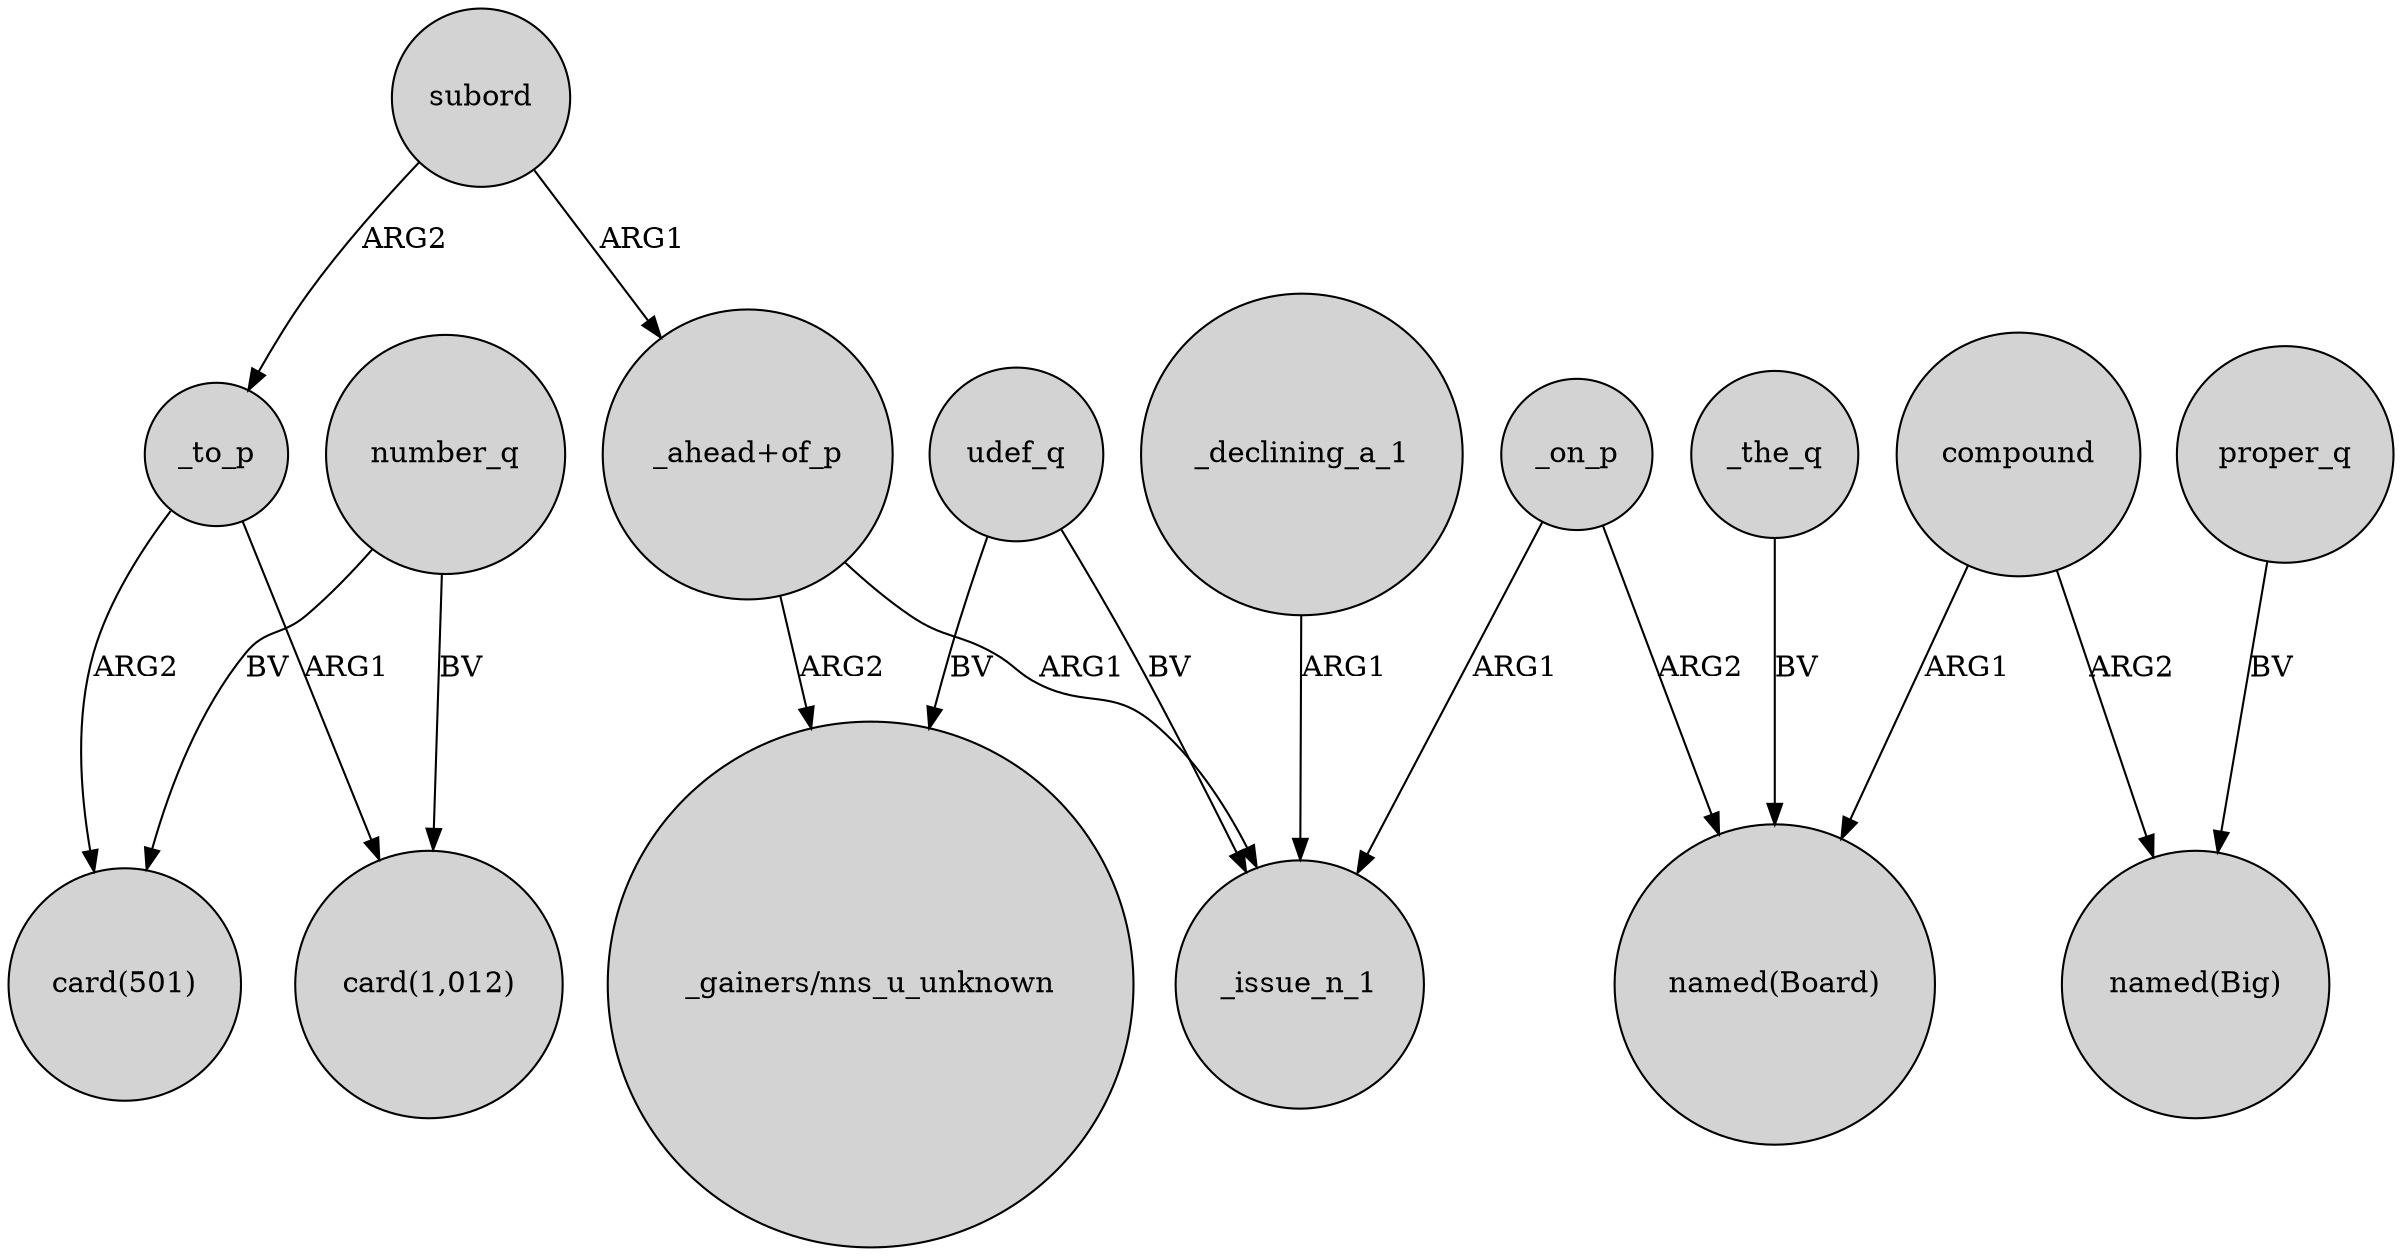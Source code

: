digraph {
	node [shape=circle style=filled]
	_to_p -> "card(501)" [label=ARG2]
	compound -> "named(Board)" [label=ARG1]
	_the_q -> "named(Board)" [label=BV]
	"_ahead+of_p" -> _issue_n_1 [label=ARG1]
	_declining_a_1 -> _issue_n_1 [label=ARG1]
	subord -> _to_p [label=ARG2]
	udef_q -> "_gainers/nns_u_unknown" [label=BV]
	_on_p -> "named(Board)" [label=ARG2]
	compound -> "named(Big)" [label=ARG2]
	subord -> "_ahead+of_p" [label=ARG1]
	number_q -> "card(1,012)" [label=BV]
	_to_p -> "card(1,012)" [label=ARG1]
	udef_q -> _issue_n_1 [label=BV]
	"_ahead+of_p" -> "_gainers/nns_u_unknown" [label=ARG2]
	number_q -> "card(501)" [label=BV]
	_on_p -> _issue_n_1 [label=ARG1]
	proper_q -> "named(Big)" [label=BV]
}
